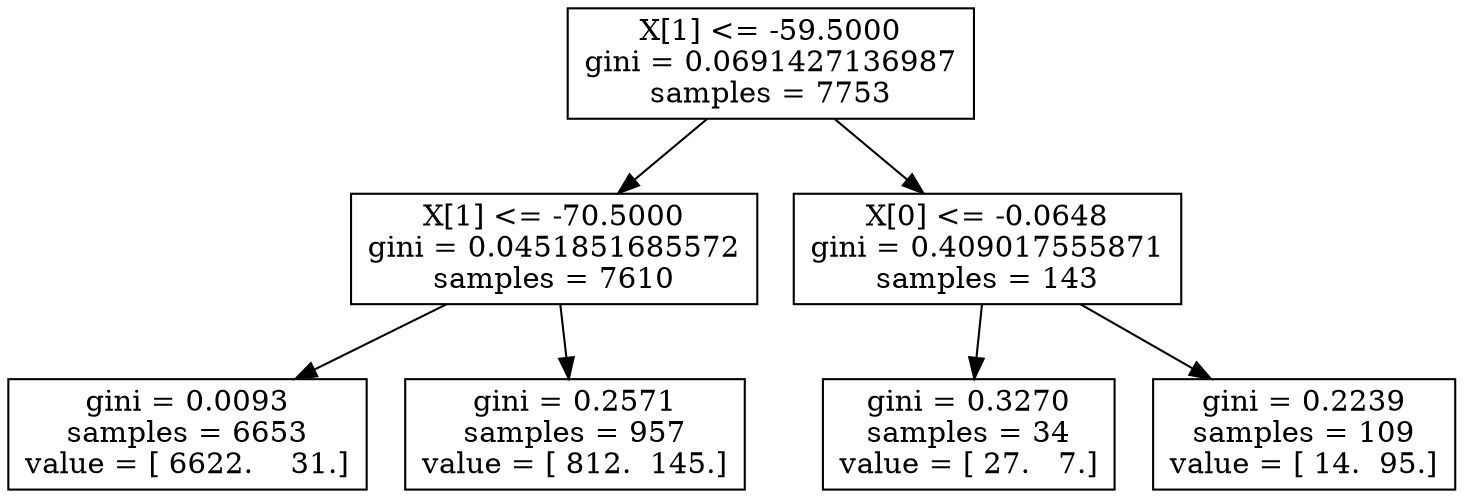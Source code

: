 digraph Tree {
0 [label="X[1] <= -59.5000\ngini = 0.0691427136987\nsamples = 7753", shape="box"] ;
1 [label="X[1] <= -70.5000\ngini = 0.0451851685572\nsamples = 7610", shape="box"] ;
0 -> 1 ;
2 [label="gini = 0.0093\nsamples = 6653\nvalue = [ 6622.    31.]", shape="box"] ;
1 -> 2 ;
3 [label="gini = 0.2571\nsamples = 957\nvalue = [ 812.  145.]", shape="box"] ;
1 -> 3 ;
4 [label="X[0] <= -0.0648\ngini = 0.409017555871\nsamples = 143", shape="box"] ;
0 -> 4 ;
5 [label="gini = 0.3270\nsamples = 34\nvalue = [ 27.   7.]", shape="box"] ;
4 -> 5 ;
6 [label="gini = 0.2239\nsamples = 109\nvalue = [ 14.  95.]", shape="box"] ;
4 -> 6 ;
}